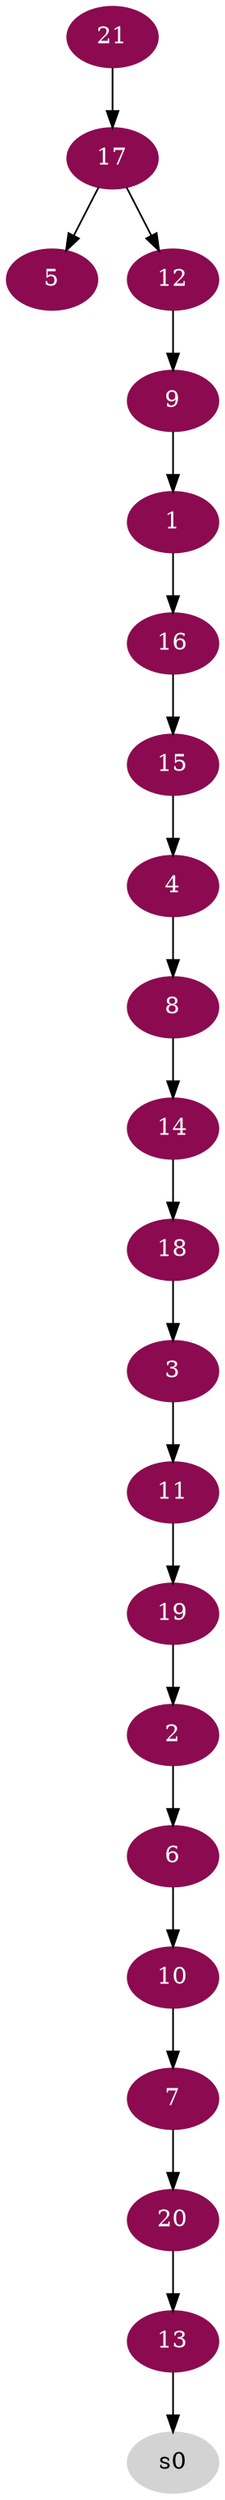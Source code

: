 digraph G {
node [color=deeppink4, style=filled, fontcolor=white];
9 -> 1;
19 -> 2;
18 -> 3;
15 -> 4;
17 -> 5;
2 -> 6;
10 -> 7;
4 -> 8;
12 -> 9;
6 -> 10;
3 -> 11;
17 -> 12;
20 -> 13;
8 -> 14;
16 -> 15;
1 -> 16;
21 -> 17;
14 -> 18;
11 -> 19;
7 -> 20;
node [color=lightgrey, style=filled, fontcolor=black];
13 -> s0;
}
